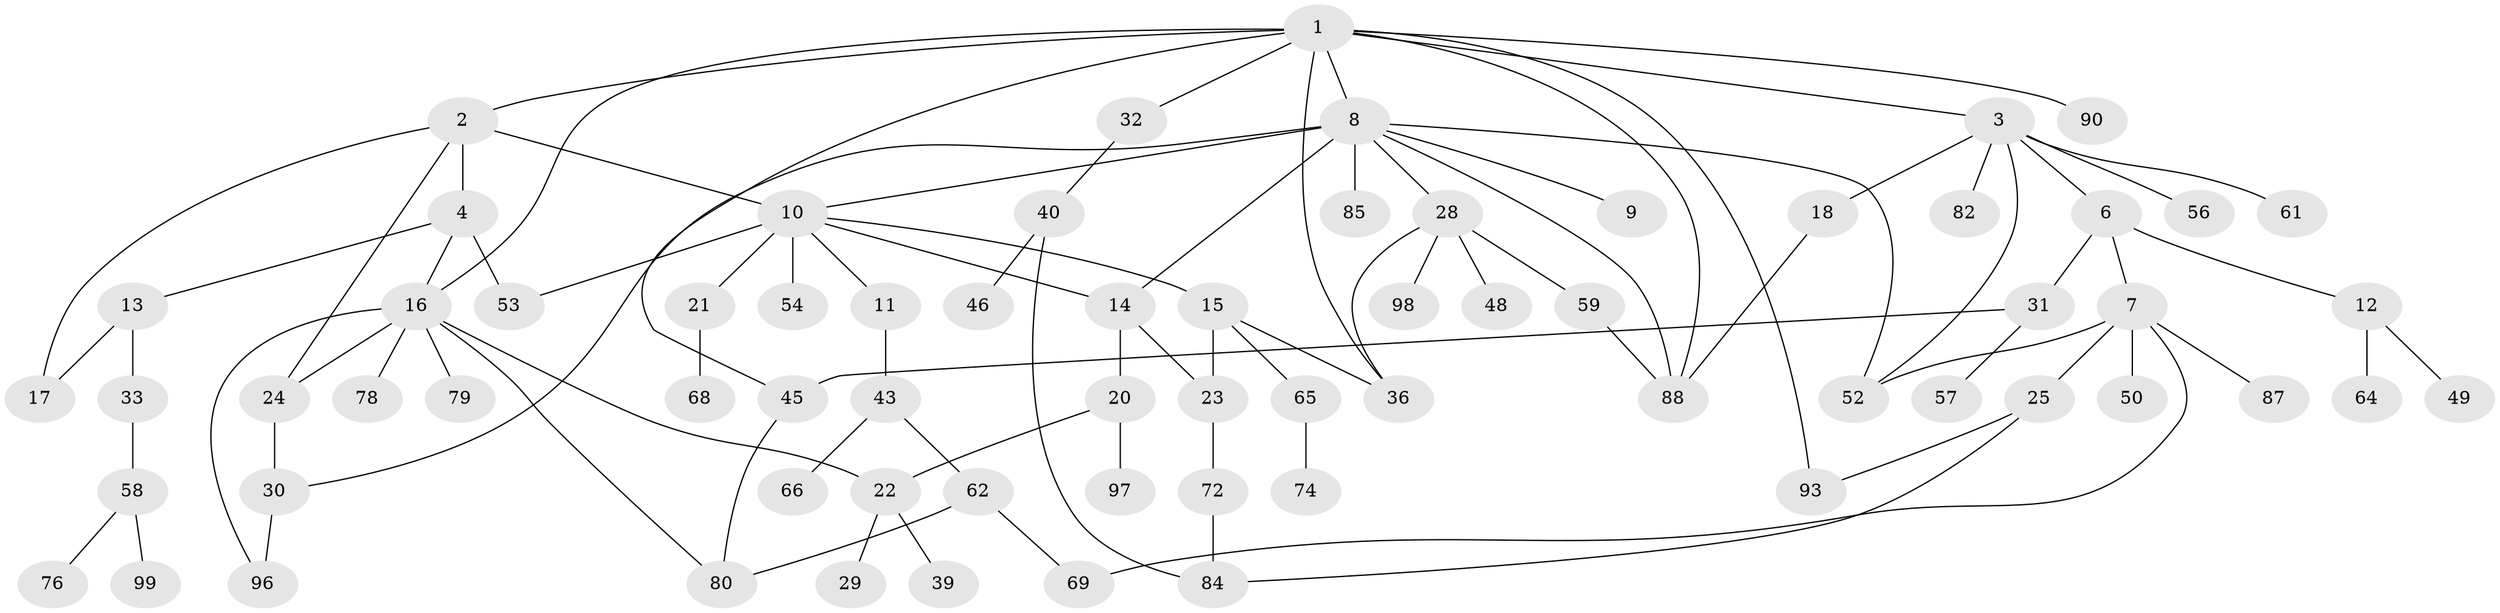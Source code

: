 // original degree distribution, {8: 0.03, 6: 0.01, 4: 0.14, 5: 0.01, 1: 0.29, 7: 0.02, 2: 0.34, 3: 0.16}
// Generated by graph-tools (version 1.1) at 2025/38/02/21/25 10:38:51]
// undirected, 69 vertices, 92 edges
graph export_dot {
graph [start="1"]
  node [color=gray90,style=filled];
  1 [super="+5"];
  2 [super="+67"];
  3 [super="+75"];
  4;
  6;
  7 [super="+44"];
  8 [super="+51"];
  9;
  10 [super="+19"];
  11;
  12 [super="+42"];
  13 [super="+47"];
  14 [super="+35"];
  15 [super="+26"];
  16 [super="+77"];
  17;
  18;
  20 [super="+71"];
  21;
  22 [super="+27"];
  23 [super="+38"];
  24 [super="+100"];
  25 [super="+41"];
  28 [super="+34"];
  29;
  30 [super="+89"];
  31 [super="+37"];
  32;
  33;
  36 [super="+92"];
  39;
  40 [super="+70"];
  43 [super="+60"];
  45 [super="+83"];
  46;
  48;
  49;
  50 [super="+55"];
  52 [super="+95"];
  53 [super="+63"];
  54;
  56;
  57;
  58 [super="+73"];
  59;
  61;
  62 [super="+86"];
  64;
  65;
  66;
  68;
  69;
  72;
  74 [super="+81"];
  76;
  78;
  79;
  80;
  82;
  84 [super="+94"];
  85;
  87;
  88 [super="+91"];
  90;
  93;
  96;
  97;
  98;
  99;
  1 -- 2;
  1 -- 3;
  1 -- 8;
  1 -- 32;
  1 -- 88;
  1 -- 93;
  1 -- 36;
  1 -- 16;
  1 -- 90;
  1 -- 45;
  2 -- 4;
  2 -- 10 [weight=2];
  2 -- 24;
  2 -- 17;
  3 -- 6;
  3 -- 18;
  3 -- 52;
  3 -- 56;
  3 -- 61;
  3 -- 82;
  4 -- 13;
  4 -- 53;
  4 -- 16;
  6 -- 7;
  6 -- 12;
  6 -- 31;
  7 -- 25 [weight=2];
  7 -- 50;
  7 -- 69;
  7 -- 87;
  7 -- 52;
  8 -- 9;
  8 -- 28;
  8 -- 30;
  8 -- 85;
  8 -- 14;
  8 -- 88;
  8 -- 10;
  8 -- 52;
  10 -- 11;
  10 -- 14;
  10 -- 15;
  10 -- 54;
  10 -- 21;
  10 -- 53;
  11 -- 43;
  12 -- 64;
  12 -- 49;
  13 -- 17;
  13 -- 33;
  14 -- 20;
  14 -- 23;
  15 -- 23;
  15 -- 36;
  15 -- 65;
  16 -- 22;
  16 -- 78;
  16 -- 79;
  16 -- 80;
  16 -- 96;
  16 -- 24;
  18 -- 88;
  20 -- 97;
  20 -- 22;
  21 -- 68;
  22 -- 29;
  22 -- 39;
  23 -- 72;
  24 -- 30;
  25 -- 93;
  25 -- 84;
  28 -- 48;
  28 -- 98;
  28 -- 59;
  28 -- 36;
  30 -- 96;
  31 -- 57;
  31 -- 45;
  32 -- 40;
  33 -- 58;
  40 -- 46;
  40 -- 84;
  43 -- 66;
  43 -- 62;
  45 -- 80;
  58 -- 76;
  58 -- 99;
  59 -- 88;
  62 -- 69;
  62 -- 80;
  65 -- 74;
  72 -- 84;
}
